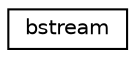 digraph "Graphical Class Hierarchy"
{
 // LATEX_PDF_SIZE
  edge [fontname="Helvetica",fontsize="10",labelfontname="Helvetica",labelfontsize="10"];
  node [fontname="Helvetica",fontsize="10",shape=record];
  rankdir="LR";
  Node0 [label="bstream",height=0.2,width=0.4,color="black", fillcolor="white", style="filled",URL="$structbstream.html",tooltip=" "];
}
